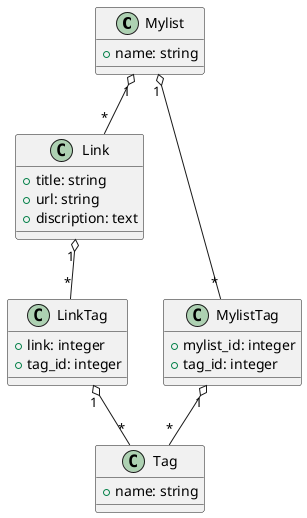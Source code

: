 @startuml{table.png}

class Mylist {
  +name: string
}

class Link {
  +title: string
  +url: string
  +discription: text
}

class Tag {
  +name: string
}

class MylistTag {
  +mylist_id: integer
  +tag_id: integer
}

class LinkTag {
  +link: integer
  +tag_id: integer
}

Mylist "1" o-- "*" Link
Mylist "1" o-- "*" MylistTag
MylistTag "1" o-- "*" Tag
Link "1" o-- "*" LinkTag
LinkTag "1" o-- "*" Tag

@enduml
